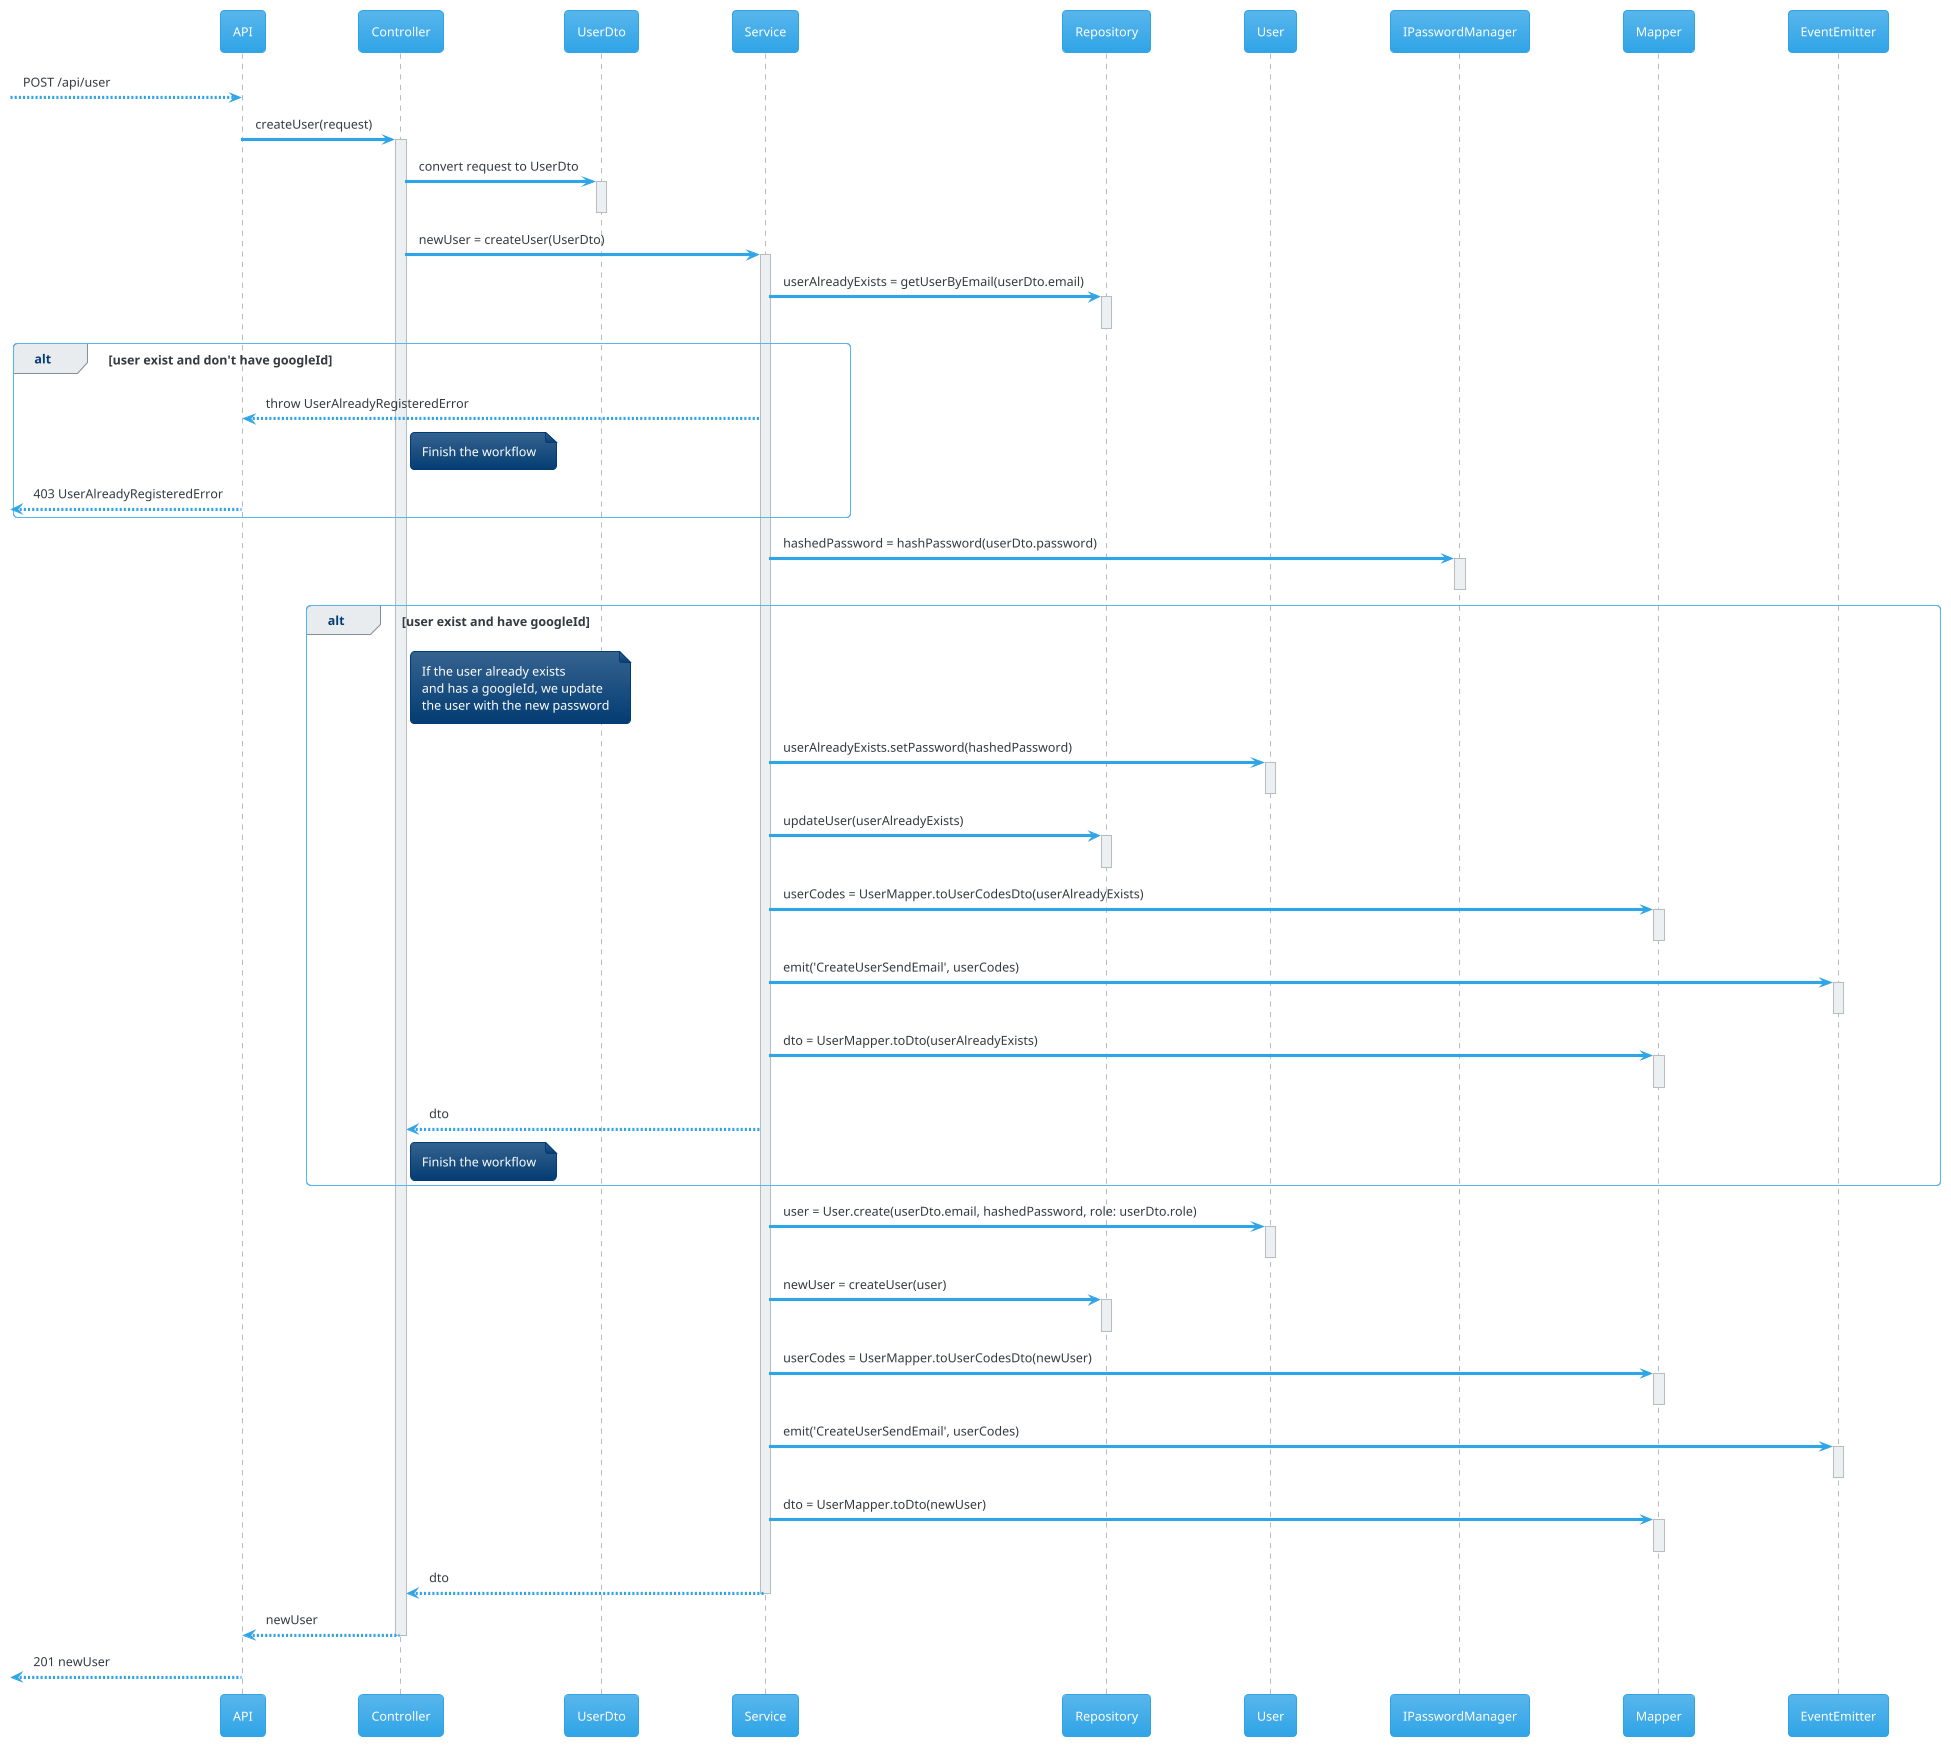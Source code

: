 @startuml
!theme cerulean
participant "API" as API
participant "Controller" as Ctrl
participant "UserDto" as Dto
participant "Service" as Service
participant "Repository" as Repo
participant "User" as User
participant "IPasswordManager" as PassManager
participant "Mapper" as Mapper
participant "EventEmitter" as Emitter

--> API: POST /api/user
API -> Ctrl: createUser(request)
activate Ctrl
Ctrl -> Dto: convert request to UserDto
activate Dto
deactivate Dto
Ctrl -> Service: newUser = createUser(UserDto)
activate Service
Service -> Repo: userAlreadyExists = getUserByEmail(userDto.email)
activate Repo
deactivate Repo
alt user exist and don't have googleId
    Service --> API: throw UserAlreadyRegisteredError
    note right of Ctrl
        Finish the workflow
    end note
    <-- API: 403 UserAlreadyRegisteredError
end
Service -> PassManager: hashedPassword = hashPassword(userDto.password)
activate PassManager
deactivate PassManager

alt user exist and have googleId
    note right of Ctrl
        If the user already exists
        and has a googleId, we update
        the user with the new password
    end note

    Service -> User: userAlreadyExists.setPassword(hashedPassword)
    activate User
    deactivate User
    Service -> Repo: updateUser(userAlreadyExists)
    activate Repo
    deactivate Repo
    Service -> Mapper: userCodes = UserMapper.toUserCodesDto(userAlreadyExists)
    activate Mapper
    deactivate Mapper
    Service -> Emitter: emit('CreateUserSendEmail', userCodes)
    activate Emitter
    deactivate Emitter
    Service -> Mapper: dto = UserMapper.toDto(userAlreadyExists)
    activate Mapper
    deactivate Mapper
    Service --> Ctrl: dto
    note right of Ctrl
        Finish the workflow
    end note
end

Service -> User: user = User.create(userDto.email, hashedPassword, role: userDto.role)
activate User
deactivate User
Service -> Repo: newUser = createUser(user)
activate Repo
deactivate Repo
Service -> Mapper: userCodes = UserMapper.toUserCodesDto(newUser)
activate Mapper
deactivate Mapper
Service -> Emitter: emit('CreateUserSendEmail', userCodes)
activate Emitter
deactivate Emitter
Service -> Mapper: dto = UserMapper.toDto(newUser)
activate Mapper
deactivate Mapper
Service --> Ctrl: dto
deactivate Service
Ctrl --> API: newUser
deactivate Ctrl
<-- API : 201 newUser



@enduml